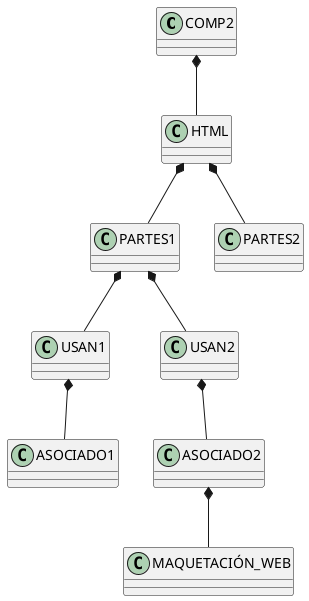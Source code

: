 @startuml
COMP2 *-- HTML
HTML *-- PARTES1
PARTES1 *-- USAN1
USAN1 *-- ASOCIADO1
PARTES1 *-- USAN2
USAN2 *-- ASOCIADO2
ASOCIADO2 *-- MAQUETACIÓN_WEB
HTML *-- PARTES2
@enduml
